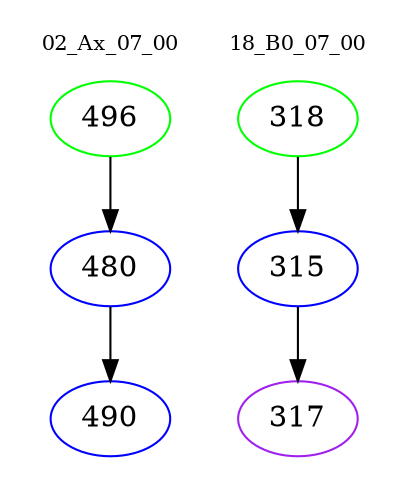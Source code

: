 digraph{
subgraph cluster_0 {
color = white
label = "02_Ax_07_00";
fontsize=10;
T0_496 [label="496", color="green"]
T0_496 -> T0_480 [color="black"]
T0_480 [label="480", color="blue"]
T0_480 -> T0_490 [color="black"]
T0_490 [label="490", color="blue"]
}
subgraph cluster_1 {
color = white
label = "18_B0_07_00";
fontsize=10;
T1_318 [label="318", color="green"]
T1_318 -> T1_315 [color="black"]
T1_315 [label="315", color="blue"]
T1_315 -> T1_317 [color="black"]
T1_317 [label="317", color="purple"]
}
}
